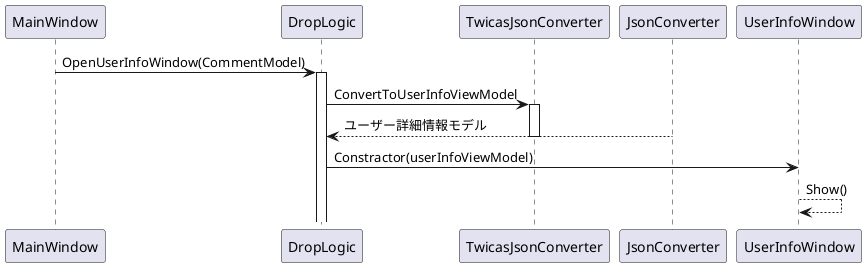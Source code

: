 @startuml ユーザー詳細情報Windowへの遷移
    MainWindow -> DropLogic : OpenUserInfoWindow(CommentModel)
    activate DropLogic

    DropLogic -> TwicasJsonConverter : ConvertToUserInfoViewModel
    activate TwicasJsonConverter
    DropLogic <-- JsonConverter : ユーザー詳細情報モデル
    deactivate TwicasJsonConverter

    DropLogic -> UserInfoWindow : Constractor(userInfoViewModel)
    UserInfoWindow --> UserInfoWindow : Show()
@enduml
